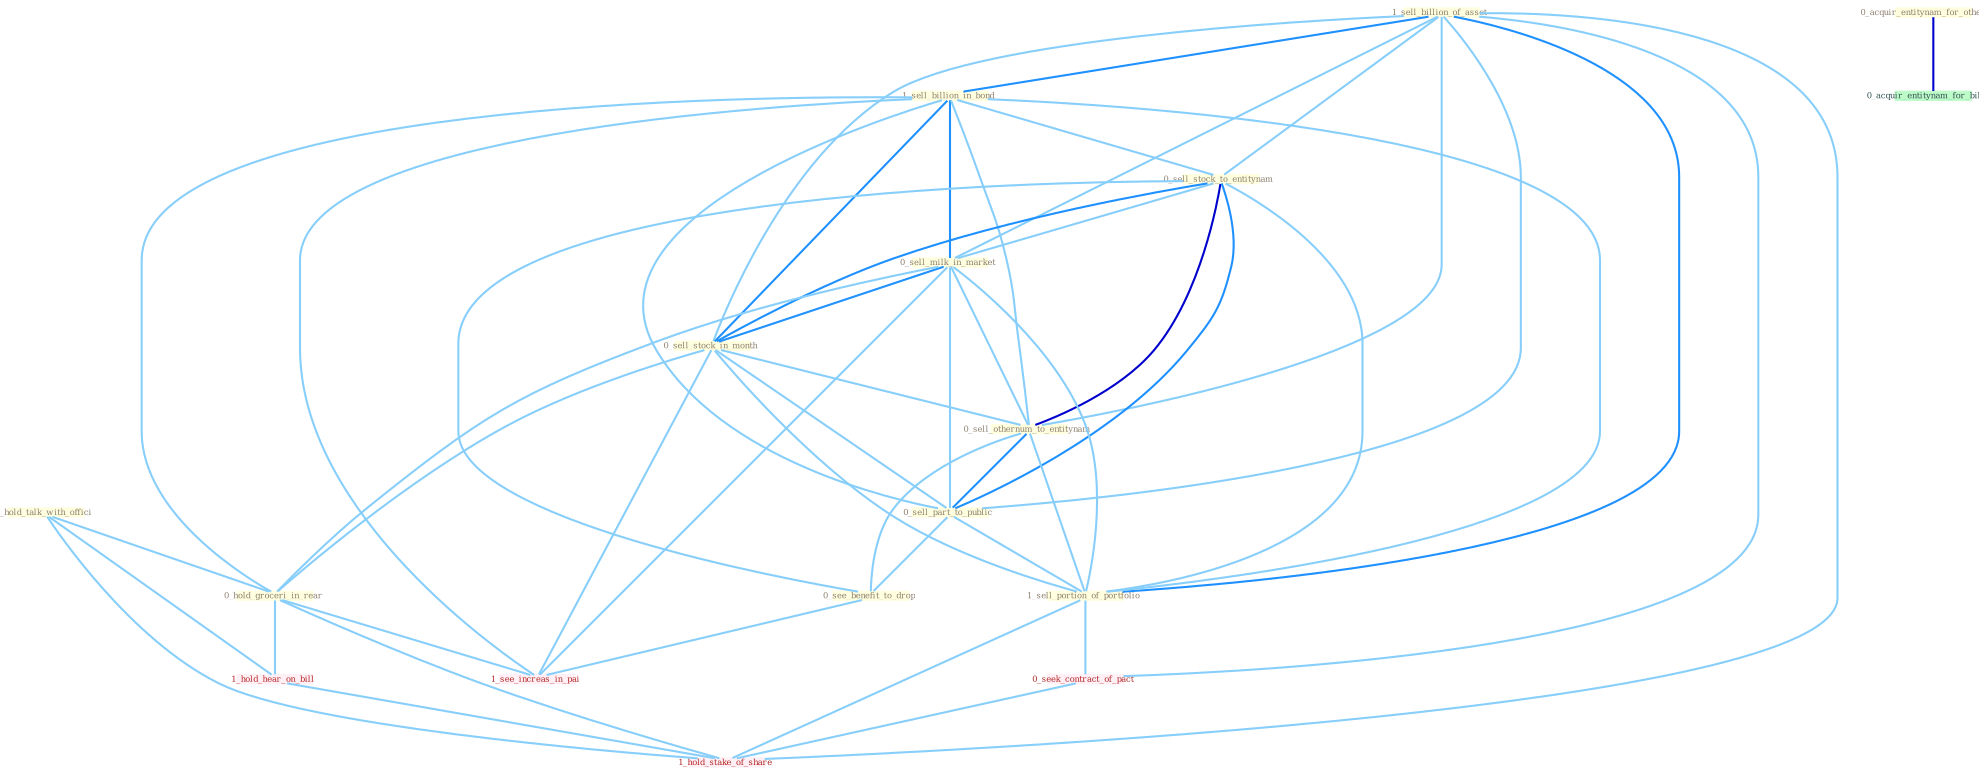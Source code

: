 Graph G{ 
    node
    [shape=polygon,style=filled,width=.5,height=.06,color="#BDFCC9",fixedsize=true,fontsize=4,
    fontcolor="#2f4f4f"];
    {node
    [color="#ffffe0", fontcolor="#8b7d6b"] "1_sell_billion_of_asset " "0_hold_talk_with_offici " "1_sell_billion_in_bond " "0_sell_stock_to_entitynam " "0_sell_milk_in_market " "0_sell_stock_in_month " "0_sell_othernum_to_entitynam " "0_hold_groceri_in_rear " "0_acquir_entitynam_for_othernum " "0_sell_part_to_public " "1_sell_portion_of_portfolio " "0_see_benefit_to_drop "}
{node [color="#fff0f5", fontcolor="#b22222"] "0_seek_contract_of_pact " "1_see_increas_in_pai " "1_hold_hear_on_bill " "1_hold_stake_of_share "}
edge [color="#B0E2FF"];

	"1_sell_billion_of_asset " -- "1_sell_billion_in_bond " [w="2", color="#1e90ff" , len=0.8];
	"1_sell_billion_of_asset " -- "0_sell_stock_to_entitynam " [w="1", color="#87cefa" ];
	"1_sell_billion_of_asset " -- "0_sell_milk_in_market " [w="1", color="#87cefa" ];
	"1_sell_billion_of_asset " -- "0_sell_stock_in_month " [w="1", color="#87cefa" ];
	"1_sell_billion_of_asset " -- "0_sell_othernum_to_entitynam " [w="1", color="#87cefa" ];
	"1_sell_billion_of_asset " -- "0_sell_part_to_public " [w="1", color="#87cefa" ];
	"1_sell_billion_of_asset " -- "1_sell_portion_of_portfolio " [w="2", color="#1e90ff" , len=0.8];
	"1_sell_billion_of_asset " -- "0_seek_contract_of_pact " [w="1", color="#87cefa" ];
	"1_sell_billion_of_asset " -- "1_hold_stake_of_share " [w="1", color="#87cefa" ];
	"0_hold_talk_with_offici " -- "0_hold_groceri_in_rear " [w="1", color="#87cefa" ];
	"0_hold_talk_with_offici " -- "1_hold_hear_on_bill " [w="1", color="#87cefa" ];
	"0_hold_talk_with_offici " -- "1_hold_stake_of_share " [w="1", color="#87cefa" ];
	"1_sell_billion_in_bond " -- "0_sell_stock_to_entitynam " [w="1", color="#87cefa" ];
	"1_sell_billion_in_bond " -- "0_sell_milk_in_market " [w="2", color="#1e90ff" , len=0.8];
	"1_sell_billion_in_bond " -- "0_sell_stock_in_month " [w="2", color="#1e90ff" , len=0.8];
	"1_sell_billion_in_bond " -- "0_sell_othernum_to_entitynam " [w="1", color="#87cefa" ];
	"1_sell_billion_in_bond " -- "0_hold_groceri_in_rear " [w="1", color="#87cefa" ];
	"1_sell_billion_in_bond " -- "0_sell_part_to_public " [w="1", color="#87cefa" ];
	"1_sell_billion_in_bond " -- "1_sell_portion_of_portfolio " [w="1", color="#87cefa" ];
	"1_sell_billion_in_bond " -- "1_see_increas_in_pai " [w="1", color="#87cefa" ];
	"0_sell_stock_to_entitynam " -- "0_sell_milk_in_market " [w="1", color="#87cefa" ];
	"0_sell_stock_to_entitynam " -- "0_sell_stock_in_month " [w="2", color="#1e90ff" , len=0.8];
	"0_sell_stock_to_entitynam " -- "0_sell_othernum_to_entitynam " [w="3", color="#0000cd" , len=0.6];
	"0_sell_stock_to_entitynam " -- "0_sell_part_to_public " [w="2", color="#1e90ff" , len=0.8];
	"0_sell_stock_to_entitynam " -- "1_sell_portion_of_portfolio " [w="1", color="#87cefa" ];
	"0_sell_stock_to_entitynam " -- "0_see_benefit_to_drop " [w="1", color="#87cefa" ];
	"0_sell_milk_in_market " -- "0_sell_stock_in_month " [w="2", color="#1e90ff" , len=0.8];
	"0_sell_milk_in_market " -- "0_sell_othernum_to_entitynam " [w="1", color="#87cefa" ];
	"0_sell_milk_in_market " -- "0_hold_groceri_in_rear " [w="1", color="#87cefa" ];
	"0_sell_milk_in_market " -- "0_sell_part_to_public " [w="1", color="#87cefa" ];
	"0_sell_milk_in_market " -- "1_sell_portion_of_portfolio " [w="1", color="#87cefa" ];
	"0_sell_milk_in_market " -- "1_see_increas_in_pai " [w="1", color="#87cefa" ];
	"0_sell_stock_in_month " -- "0_sell_othernum_to_entitynam " [w="1", color="#87cefa" ];
	"0_sell_stock_in_month " -- "0_hold_groceri_in_rear " [w="1", color="#87cefa" ];
	"0_sell_stock_in_month " -- "0_sell_part_to_public " [w="1", color="#87cefa" ];
	"0_sell_stock_in_month " -- "1_sell_portion_of_portfolio " [w="1", color="#87cefa" ];
	"0_sell_stock_in_month " -- "1_see_increas_in_pai " [w="1", color="#87cefa" ];
	"0_sell_othernum_to_entitynam " -- "0_sell_part_to_public " [w="2", color="#1e90ff" , len=0.8];
	"0_sell_othernum_to_entitynam " -- "1_sell_portion_of_portfolio " [w="1", color="#87cefa" ];
	"0_sell_othernum_to_entitynam " -- "0_see_benefit_to_drop " [w="1", color="#87cefa" ];
	"0_hold_groceri_in_rear " -- "1_see_increas_in_pai " [w="1", color="#87cefa" ];
	"0_hold_groceri_in_rear " -- "1_hold_hear_on_bill " [w="1", color="#87cefa" ];
	"0_hold_groceri_in_rear " -- "1_hold_stake_of_share " [w="1", color="#87cefa" ];
	"0_acquir_entitynam_for_othernum " -- "0_acquir_entitynam_for_billion " [w="3", color="#0000cd" , len=0.6];
	"0_sell_part_to_public " -- "1_sell_portion_of_portfolio " [w="1", color="#87cefa" ];
	"0_sell_part_to_public " -- "0_see_benefit_to_drop " [w="1", color="#87cefa" ];
	"1_sell_portion_of_portfolio " -- "0_seek_contract_of_pact " [w="1", color="#87cefa" ];
	"1_sell_portion_of_portfolio " -- "1_hold_stake_of_share " [w="1", color="#87cefa" ];
	"0_see_benefit_to_drop " -- "1_see_increas_in_pai " [w="1", color="#87cefa" ];
	"0_seek_contract_of_pact " -- "1_hold_stake_of_share " [w="1", color="#87cefa" ];
	"1_hold_hear_on_bill " -- "1_hold_stake_of_share " [w="1", color="#87cefa" ];
}